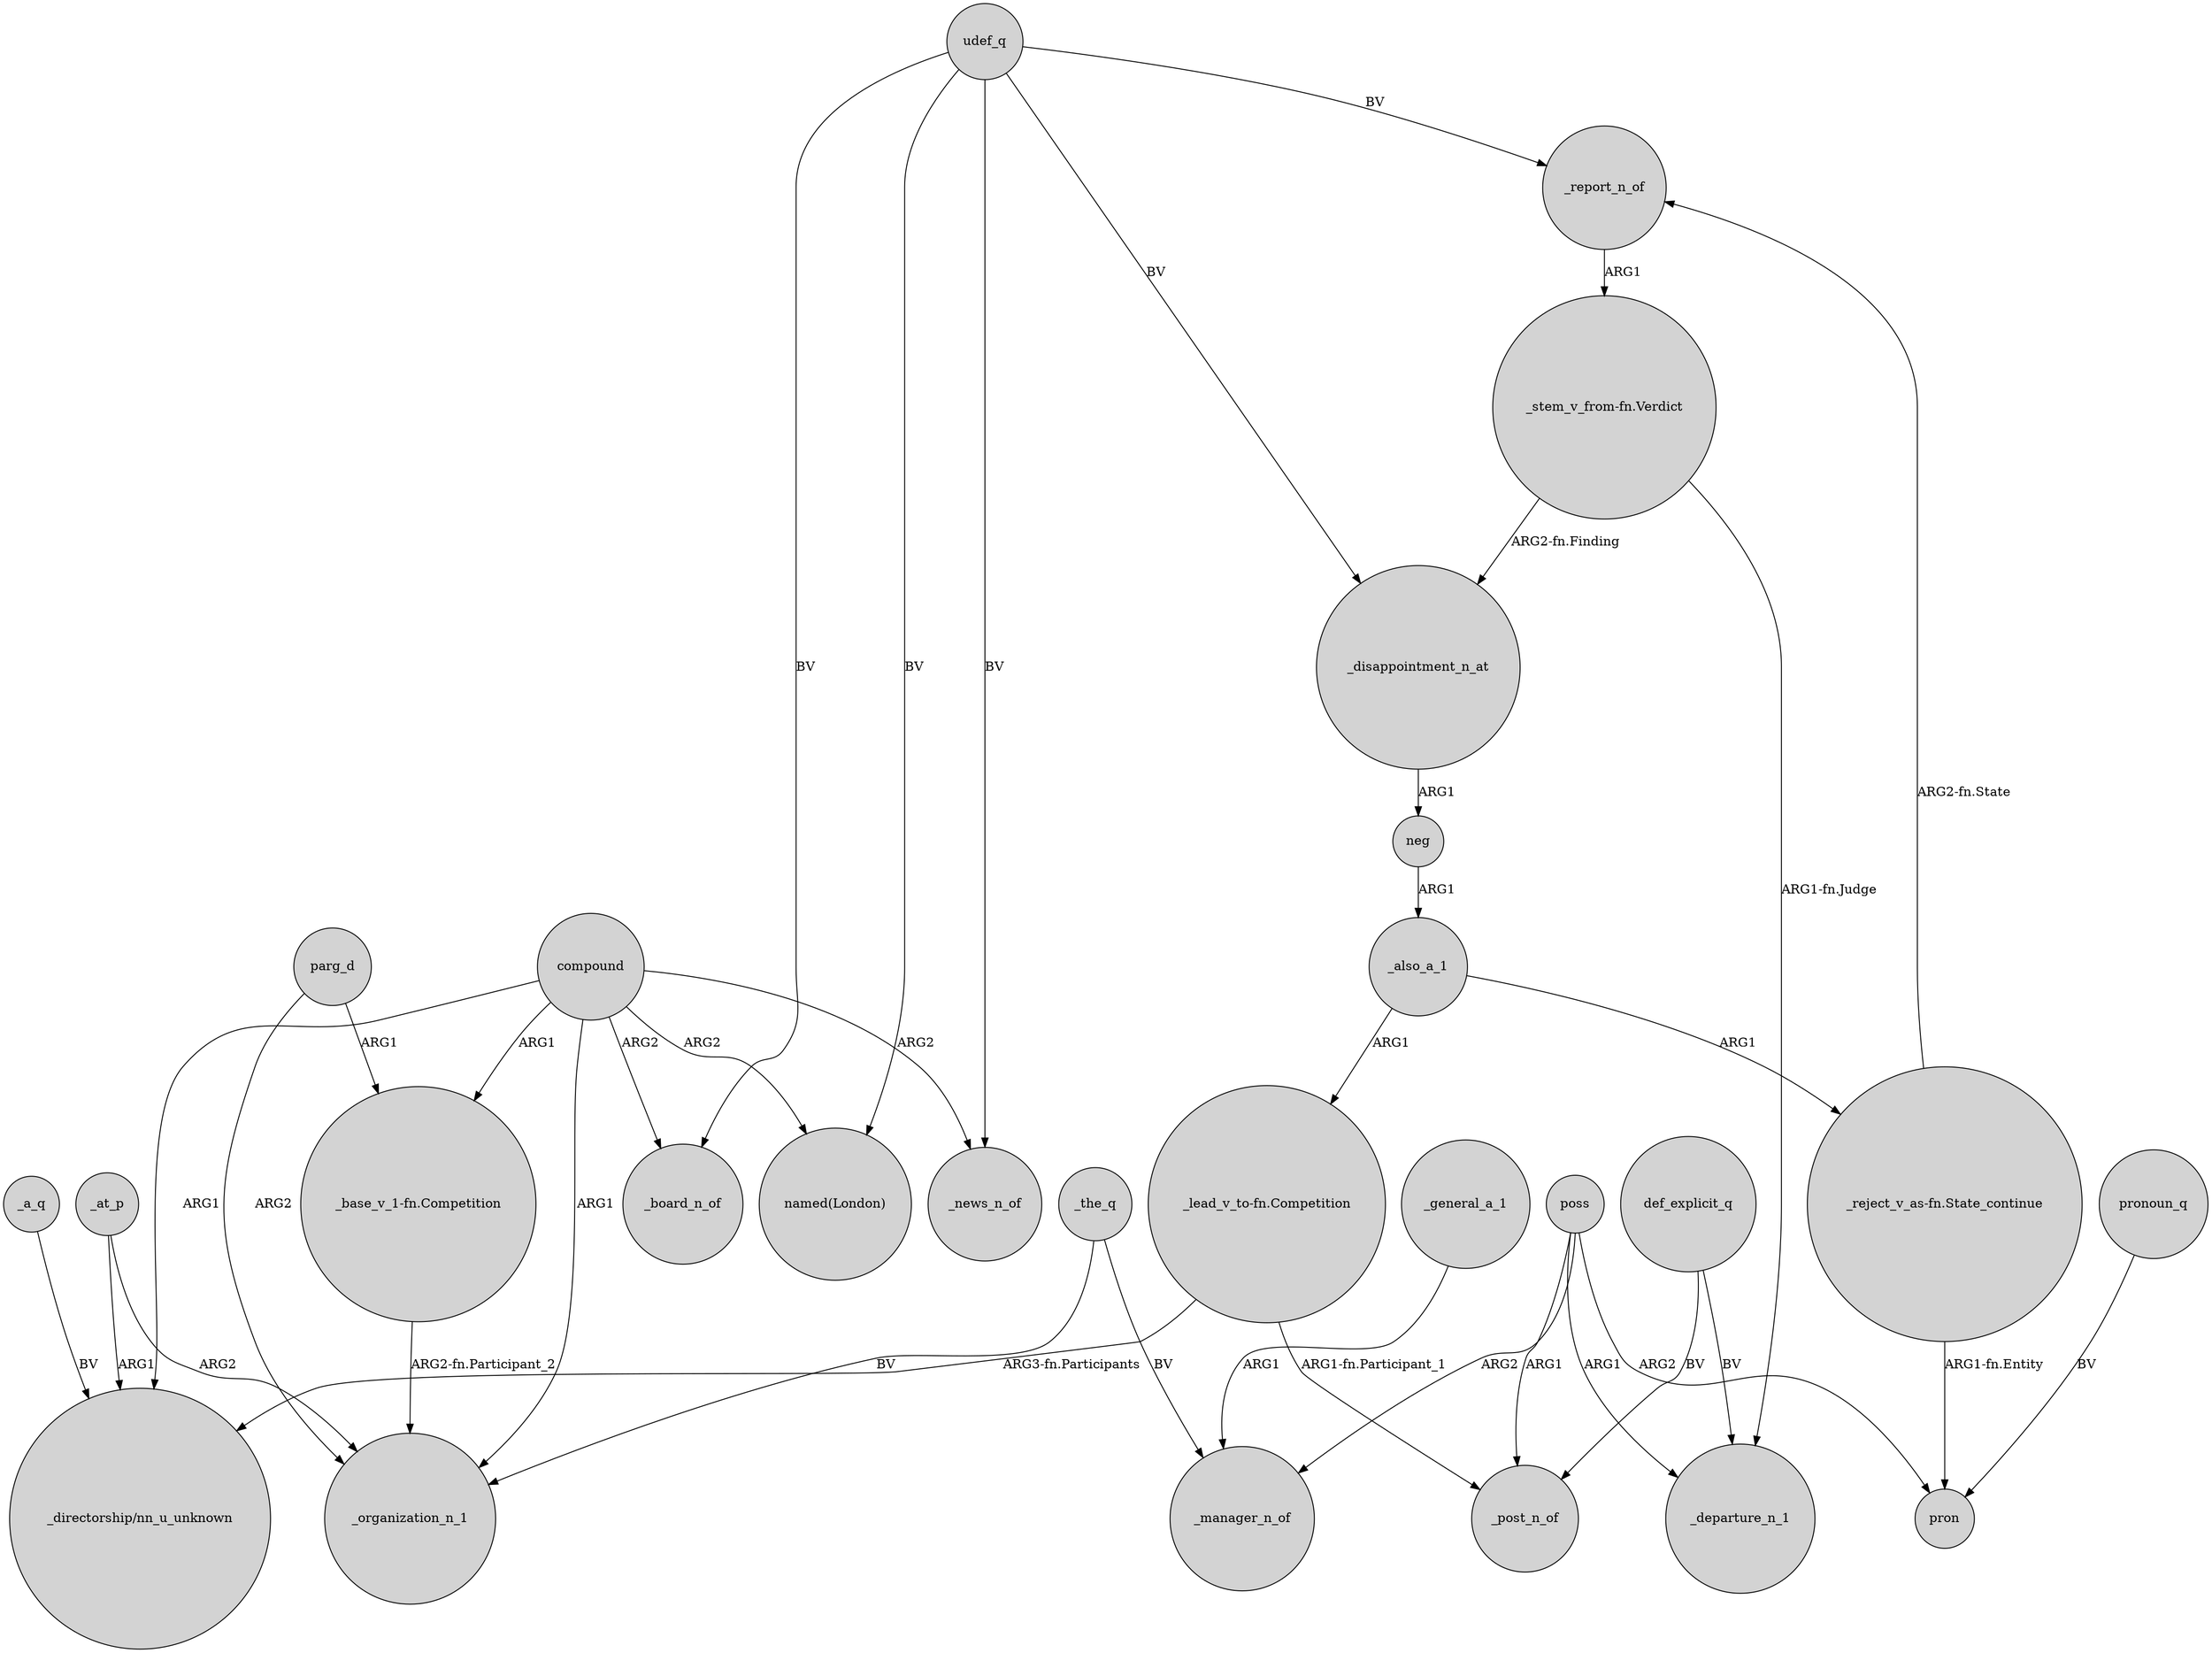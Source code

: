 digraph {
	node [shape=circle style=filled]
	_a_q -> "_directorship/nn_u_unknown" [label=BV]
	udef_q -> _news_n_of [label=BV]
	_at_p -> "_directorship/nn_u_unknown" [label=ARG1]
	parg_d -> "_base_v_1-fn.Competition" [label=ARG1]
	_the_q -> _organization_n_1 [label=BV]
	"_lead_v_to-fn.Competition" -> _post_n_of [label="ARG1-fn.Participant_1"]
	compound -> "named(London)" [label=ARG2]
	poss -> _manager_n_of [label=ARG2]
	_at_p -> _organization_n_1 [label=ARG2]
	poss -> _post_n_of [label=ARG1]
	udef_q -> "named(London)" [label=BV]
	def_explicit_q -> _post_n_of [label=BV]
	"_stem_v_from-fn.Verdict" -> _departure_n_1 [label="ARG1-fn.Judge"]
	udef_q -> _report_n_of [label=BV]
	parg_d -> _organization_n_1 [label=ARG2]
	_also_a_1 -> "_reject_v_as-fn.State_continue" [label=ARG1]
	compound -> "_directorship/nn_u_unknown" [label=ARG1]
	udef_q -> _disappointment_n_at [label=BV]
	pronoun_q -> pron [label=BV]
	poss -> pron [label=ARG2]
	"_lead_v_to-fn.Competition" -> "_directorship/nn_u_unknown" [label="ARG3-fn.Participants"]
	_the_q -> _manager_n_of [label=BV]
	_disappointment_n_at -> neg [label=ARG1]
	compound -> "_base_v_1-fn.Competition" [label=ARG1]
	compound -> _organization_n_1 [label=ARG1]
	udef_q -> _board_n_of [label=BV]
	compound -> _board_n_of [label=ARG2]
	neg -> _also_a_1 [label=ARG1]
	"_reject_v_as-fn.State_continue" -> pron [label="ARG1-fn.Entity"]
	"_reject_v_as-fn.State_continue" -> _report_n_of [label="ARG2-fn.State"]
	compound -> _news_n_of [label=ARG2]
	_report_n_of -> "_stem_v_from-fn.Verdict" [label=ARG1]
	poss -> _departure_n_1 [label=ARG1]
	"_stem_v_from-fn.Verdict" -> _disappointment_n_at [label="ARG2-fn.Finding"]
	_general_a_1 -> _manager_n_of [label=ARG1]
	def_explicit_q -> _departure_n_1 [label=BV]
	"_base_v_1-fn.Competition" -> _organization_n_1 [label="ARG2-fn.Participant_2"]
	_also_a_1 -> "_lead_v_to-fn.Competition" [label=ARG1]
}
